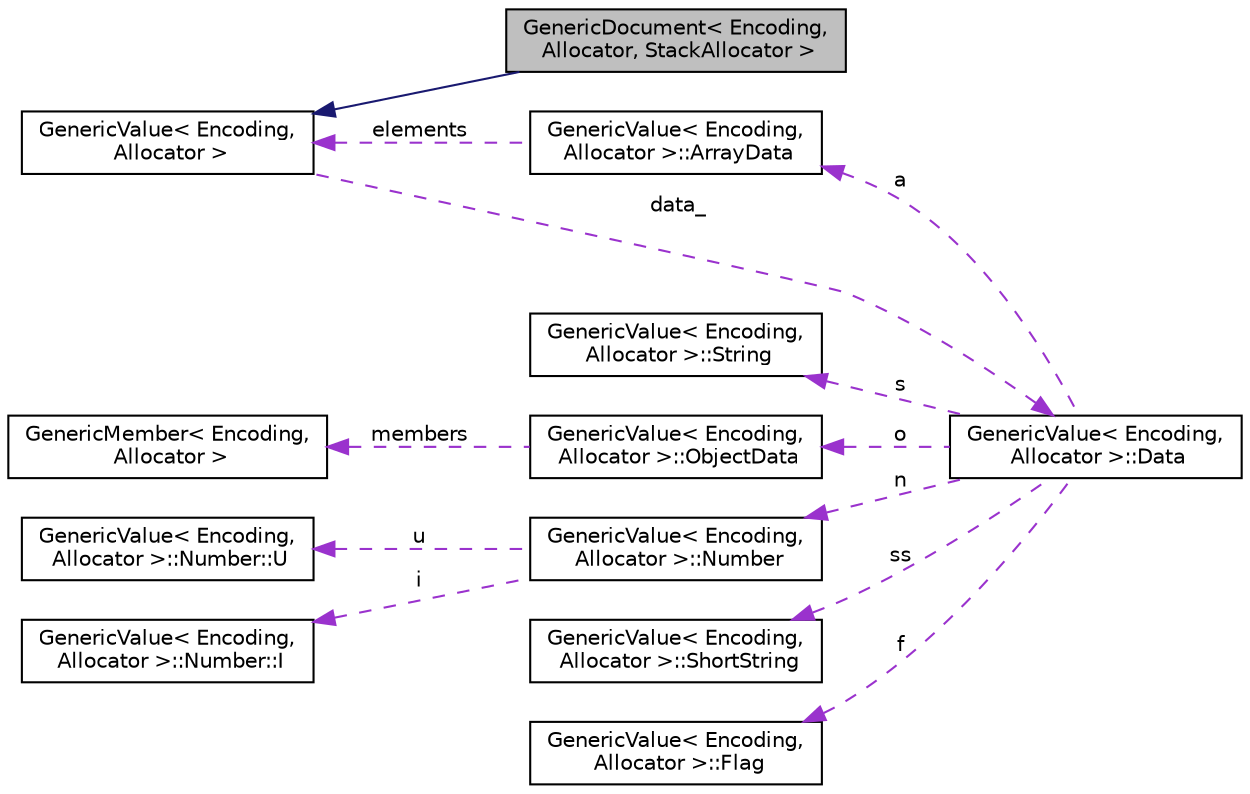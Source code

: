 digraph "GenericDocument&lt; Encoding, Allocator, StackAllocator &gt;"
{
  edge [fontname="Helvetica",fontsize="10",labelfontname="Helvetica",labelfontsize="10"];
  node [fontname="Helvetica",fontsize="10",shape=record];
  rankdir="LR";
  Node2 [label="GenericDocument\< Encoding,\l Allocator, StackAllocator \>",height=0.2,width=0.4,color="black", fillcolor="grey75", style="filled", fontcolor="black"];
  Node3 -> Node2 [dir="back",color="midnightblue",fontsize="10",style="solid"];
  Node3 [label="GenericValue\< Encoding,\l Allocator \>",height=0.2,width=0.4,color="black", fillcolor="white", style="filled",URL="$class_generic_value.html",tooltip="Represents a JSON value. Use Value for UTF8 encoding and default allocator. "];
  Node4 -> Node3 [dir="back",color="darkorchid3",fontsize="10",style="dashed",label=" data_" ];
  Node4 [label="GenericValue\< Encoding,\l Allocator \>::Data",height=0.2,width=0.4,color="black", fillcolor="white", style="filled",URL="$union_generic_value_1_1_data.html"];
  Node5 -> Node4 [dir="back",color="darkorchid3",fontsize="10",style="dashed",label=" s" ];
  Node5 [label="GenericValue\< Encoding,\l Allocator \>::String",height=0.2,width=0.4,color="black", fillcolor="white", style="filled",URL="$struct_generic_value_1_1_string.html"];
  Node6 -> Node4 [dir="back",color="darkorchid3",fontsize="10",style="dashed",label=" a" ];
  Node6 [label="GenericValue\< Encoding,\l Allocator \>::ArrayData",height=0.2,width=0.4,color="black", fillcolor="white", style="filled",URL="$struct_generic_value_1_1_array_data.html"];
  Node3 -> Node6 [dir="back",color="darkorchid3",fontsize="10",style="dashed",label=" elements" ];
  Node7 -> Node4 [dir="back",color="darkorchid3",fontsize="10",style="dashed",label=" o" ];
  Node7 [label="GenericValue\< Encoding,\l Allocator \>::ObjectData",height=0.2,width=0.4,color="black", fillcolor="white", style="filled",URL="$struct_generic_value_1_1_object_data.html"];
  Node8 -> Node7 [dir="back",color="darkorchid3",fontsize="10",style="dashed",label=" members" ];
  Node8 [label="GenericMember\< Encoding,\l Allocator \>",height=0.2,width=0.4,color="black", fillcolor="white", style="filled",URL="$struct_generic_member.html",tooltip="Name-value pair in a JSON object value. "];
  Node9 -> Node4 [dir="back",color="darkorchid3",fontsize="10",style="dashed",label=" n" ];
  Node9 [label="GenericValue\< Encoding,\l Allocator \>::Number",height=0.2,width=0.4,color="black", fillcolor="white", style="filled",URL="$union_generic_value_1_1_number.html"];
  Node10 -> Node9 [dir="back",color="darkorchid3",fontsize="10",style="dashed",label=" u" ];
  Node10 [label="GenericValue\< Encoding,\l Allocator \>::Number::U",height=0.2,width=0.4,color="black", fillcolor="white", style="filled",URL="$struct_generic_value_1_1_number_1_1_u.html"];
  Node11 -> Node9 [dir="back",color="darkorchid3",fontsize="10",style="dashed",label=" i" ];
  Node11 [label="GenericValue\< Encoding,\l Allocator \>::Number::I",height=0.2,width=0.4,color="black", fillcolor="white", style="filled",URL="$struct_generic_value_1_1_number_1_1_i.html"];
  Node12 -> Node4 [dir="back",color="darkorchid3",fontsize="10",style="dashed",label=" ss" ];
  Node12 [label="GenericValue\< Encoding,\l Allocator \>::ShortString",height=0.2,width=0.4,color="black", fillcolor="white", style="filled",URL="$struct_generic_value_1_1_short_string.html"];
  Node13 -> Node4 [dir="back",color="darkorchid3",fontsize="10",style="dashed",label=" f" ];
  Node13 [label="GenericValue\< Encoding,\l Allocator \>::Flag",height=0.2,width=0.4,color="black", fillcolor="white", style="filled",URL="$struct_generic_value_1_1_flag.html"];
}
